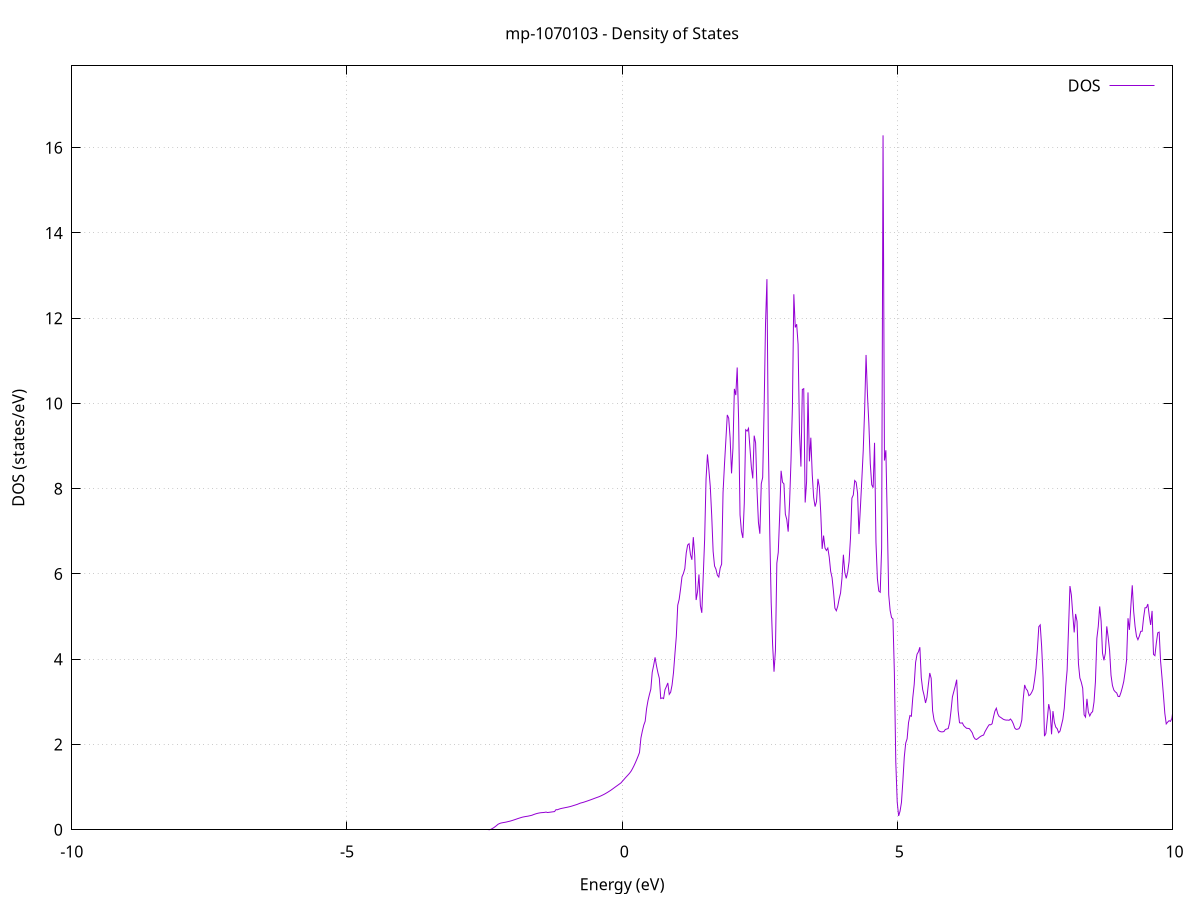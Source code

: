 set title 'mp-1070103 - Density of States'
set xlabel 'Energy (eV)'
set ylabel 'DOS (states/eV)'
set grid
set xrange [-10:10]
set yrange [0:17.919]
set xzeroaxis lt -1
set terminal png size 800,600
set output 'mp-1070103_dos_gnuplot.png'
plot '-' using 1:2 with lines title 'DOS'
-26.827800 0.000000
-26.802100 0.000000
-26.776300 0.000000
-26.750600 0.000000
-26.724900 0.000000
-26.699200 0.000000
-26.673400 0.000000
-26.647700 0.000000
-26.622000 0.000000
-26.596200 0.000000
-26.570500 0.000000
-26.544800 0.000000
-26.519100 0.000000
-26.493300 0.000000
-26.467600 0.000000
-26.441900 0.000000
-26.416100 0.000000
-26.390400 0.000000
-26.364700 0.000000
-26.339000 0.000000
-26.313200 0.000000
-26.287500 0.000000
-26.261800 0.000000
-26.236100 0.000000
-26.210300 0.000000
-26.184600 0.000000
-26.158900 0.000000
-26.133100 0.000000
-26.107400 0.000000
-26.081700 0.000000
-26.056000 0.000000
-26.030200 0.000000
-26.004500 0.000000
-25.978800 0.000000
-25.953000 0.000000
-25.927300 0.000000
-25.901600 0.000000
-25.875900 0.000000
-25.850100 0.000000
-25.824400 0.000000
-25.798700 0.000000
-25.772900 0.000000
-25.747200 0.000000
-25.721500 0.000000
-25.695800 0.000000
-25.670000 0.000000
-25.644300 0.000000
-25.618600 0.000000
-25.592800 0.000000
-25.567100 0.000000
-25.541400 0.000000
-25.515700 0.000000
-25.489900 0.000000
-25.464200 0.000000
-25.438500 0.000000
-25.412800 0.000000
-25.387000 0.000000
-25.361300 0.000000
-25.335600 0.000000
-25.309800 0.000000
-25.284100 0.000000
-25.258400 0.000000
-25.232700 0.000000
-25.206900 0.000000
-25.181200 0.000000
-25.155500 0.000000
-25.129700 0.000000
-25.104000 0.000000
-25.078300 0.000000
-25.052600 0.000000
-25.026800 0.000000
-25.001100 0.000000
-24.975400 0.000000
-24.949600 0.000000
-24.923900 0.000000
-24.898200 0.000000
-24.872500 0.000000
-24.846700 0.000000
-24.821000 0.000000
-24.795300 0.000000
-24.769500 0.000000
-24.743800 0.000000
-24.718100 0.000000
-24.692400 0.000000
-24.666600 0.000000
-24.640900 0.000000
-24.615200 0.000000
-24.589500 0.000000
-24.563700 0.000000
-24.538000 0.000000
-24.512300 0.000000
-24.486500 32.972300
-24.460800 161.645100
-24.435100 57.027400
-24.409400 32.550200
-24.383600 35.363400
-24.357900 30.474600
-24.332200 39.425800
-24.306400 105.005600
-24.280700 0.000000
-24.255000 0.000000
-24.229300 0.000000
-24.203500 0.000000
-24.177800 0.000000
-24.152100 0.000000
-24.126300 0.000000
-24.100600 0.000000
-24.074900 0.000000
-24.049200 0.000000
-24.023400 0.000000
-23.997700 0.000000
-23.972000 0.000000
-23.946200 0.000000
-23.920500 0.000000
-23.894800 0.000000
-23.869100 0.000000
-23.843300 0.000000
-23.817600 0.000000
-23.791900 0.000000
-23.766200 0.000000
-23.740400 0.000000
-23.714700 0.000000
-23.689000 0.000000
-23.663200 0.000000
-23.637500 0.000000
-23.611800 0.000000
-23.586100 0.000000
-23.560300 0.000000
-23.534600 0.000000
-23.508900 0.000000
-23.483100 0.000000
-23.457400 0.000000
-23.431700 0.000000
-23.406000 0.000000
-23.380200 0.000000
-23.354500 0.000000
-23.328800 0.000000
-23.303000 0.000000
-23.277300 0.000000
-23.251600 0.000000
-23.225900 0.000000
-23.200100 0.000000
-23.174400 0.000000
-23.148700 0.000000
-23.122900 0.000000
-23.097200 0.000000
-23.071500 0.000000
-23.045800 0.000000
-23.020000 0.000000
-22.994300 0.000000
-22.968600 0.000000
-22.942900 0.000000
-22.917100 0.000000
-22.891400 0.000000
-22.865700 0.000000
-22.839900 0.000000
-22.814200 0.000000
-22.788500 0.000000
-22.762800 0.000000
-22.737000 0.000000
-22.711300 0.000000
-22.685600 0.000000
-22.659800 0.000000
-22.634100 0.000000
-22.608400 0.000000
-22.582700 0.000000
-22.556900 0.000000
-22.531200 0.000000
-22.505500 0.000000
-22.479700 0.000000
-22.454000 0.000000
-22.428300 0.000000
-22.402600 0.000000
-22.376800 0.000000
-22.351100 0.000000
-22.325400 0.000000
-22.299600 0.000000
-22.273900 0.000000
-22.248200 0.000000
-22.222500 0.000000
-22.196700 0.000000
-22.171000 0.000000
-22.145300 0.000000
-22.119600 0.000000
-22.093800 0.000000
-22.068100 0.000000
-22.042400 0.000000
-22.016600 0.000000
-21.990900 0.000000
-21.965200 0.000000
-21.939500 0.000000
-21.913700 0.000000
-21.888000 0.000000
-21.862300 0.000000
-21.836500 0.000000
-21.810800 0.000000
-21.785100 0.000000
-21.759400 0.000000
-21.733600 0.000000
-21.707900 0.000000
-21.682200 0.000000
-21.656400 0.000000
-21.630700 0.000000
-21.605000 0.000000
-21.579300 0.000000
-21.553500 0.000000
-21.527800 0.000000
-21.502100 0.000000
-21.476300 0.000000
-21.450600 0.000000
-21.424900 0.000000
-21.399200 0.000000
-21.373400 0.000000
-21.347700 0.000000
-21.322000 0.000000
-21.296300 0.000000
-21.270500 0.000000
-21.244800 0.000000
-21.219100 0.000000
-21.193300 0.000000
-21.167600 0.000000
-21.141900 0.000000
-21.116200 0.000000
-21.090400 0.000000
-21.064700 0.000000
-21.039000 0.000000
-21.013200 0.000000
-20.987500 0.000000
-20.961800 0.000000
-20.936100 0.000000
-20.910300 0.000000
-20.884600 0.000000
-20.858900 0.000000
-20.833100 0.000000
-20.807400 0.000000
-20.781700 0.000000
-20.756000 0.000000
-20.730200 0.000000
-20.704500 0.000000
-20.678800 0.000000
-20.653000 0.000000
-20.627300 0.000000
-20.601600 0.000000
-20.575900 0.000000
-20.550100 0.000000
-20.524400 0.000000
-20.498700 0.000000
-20.473000 0.000000
-20.447200 0.000000
-20.421500 0.000000
-20.395800 0.000000
-20.370000 0.000000
-20.344300 0.000000
-20.318600 0.000000
-20.292900 0.000000
-20.267100 0.000000
-20.241400 0.000000
-20.215700 0.000000
-20.189900 0.000000
-20.164200 0.000000
-20.138500 0.000000
-20.112800 0.000000
-20.087000 0.000000
-20.061300 0.000000
-20.035600 0.000000
-20.009800 0.000000
-19.984100 0.000000
-19.958400 0.000000
-19.932700 0.000000
-19.906900 0.000000
-19.881200 0.000000
-19.855500 0.000000
-19.829700 0.000000
-19.804000 0.000000
-19.778300 0.000000
-19.752600 0.000000
-19.726800 0.000000
-19.701100 0.000000
-19.675400 0.000000
-19.649700 0.000000
-19.623900 0.000000
-19.598200 0.000000
-19.572500 0.000000
-19.546700 0.000000
-19.521000 0.000000
-19.495300 0.000000
-19.469600 0.000000
-19.443800 0.000000
-19.418100 0.000000
-19.392400 0.000000
-19.366600 0.000000
-19.340900 0.000000
-19.315200 0.000000
-19.289500 0.000000
-19.263700 0.000000
-19.238000 0.000000
-19.212300 0.000000
-19.186500 0.000000
-19.160800 0.000000
-19.135100 0.000000
-19.109400 0.000000
-19.083600 0.000000
-19.057900 0.000000
-19.032200 0.000000
-19.006400 0.000000
-18.980700 0.000000
-18.955000 0.000000
-18.929300 0.000000
-18.903500 0.000000
-18.877800 0.000000
-18.852100 0.000000
-18.826400 0.000000
-18.800600 0.000000
-18.774900 0.000000
-18.749200 0.000000
-18.723400 0.000000
-18.697700 0.000000
-18.672000 0.000000
-18.646300 0.000000
-18.620500 0.000000
-18.594800 0.000000
-18.569100 0.000000
-18.543300 0.000000
-18.517600 0.000000
-18.491900 0.000000
-18.466200 0.000000
-18.440400 0.000000
-18.414700 0.000000
-18.389000 0.000000
-18.363200 0.000000
-18.337500 0.000000
-18.311800 0.000000
-18.286100 0.000000
-18.260300 0.000000
-18.234600 0.000000
-18.208900 0.000000
-18.183100 0.000000
-18.157400 0.000000
-18.131700 0.000000
-18.106000 0.000000
-18.080200 0.000000
-18.054500 0.000000
-18.028800 0.000000
-18.003100 0.000000
-17.977300 0.000000
-17.951600 0.000000
-17.925900 0.000000
-17.900100 0.000000
-17.874400 0.000000
-17.848700 0.000000
-17.823000 0.000000
-17.797200 0.000000
-17.771500 0.000000
-17.745800 0.000000
-17.720000 0.000000
-17.694300 0.000000
-17.668600 0.000000
-17.642900 0.000000
-17.617100 0.000000
-17.591400 0.000000
-17.565700 0.000000
-17.539900 0.000000
-17.514200 0.000000
-17.488500 0.000000
-17.462800 0.000000
-17.437000 0.000000
-17.411300 0.000000
-17.385600 0.000000
-17.359800 0.000000
-17.334100 0.000000
-17.308400 0.000000
-17.282700 0.000000
-17.256900 0.000000
-17.231200 0.000000
-17.205500 0.000000
-17.179800 0.000000
-17.154000 0.000000
-17.128300 0.000000
-17.102600 0.000000
-17.076800 0.000000
-17.051100 0.000000
-17.025400 0.000000
-16.999700 0.000000
-16.973900 0.000000
-16.948200 0.000000
-16.922500 0.000000
-16.896700 0.000000
-16.871000 0.000000
-16.845300 0.000000
-16.819600 0.000000
-16.793800 0.000000
-16.768100 0.000000
-16.742400 0.000000
-16.716600 0.000000
-16.690900 0.000000
-16.665200 0.000000
-16.639500 0.000000
-16.613700 0.000000
-16.588000 0.000000
-16.562300 0.000000
-16.536500 0.000000
-16.510800 0.000000
-16.485100 0.000000
-16.459400 0.000000
-16.433600 0.000000
-16.407900 0.000000
-16.382200 0.000000
-16.356500 0.000000
-16.330700 0.000000
-16.305000 0.000000
-16.279300 0.000000
-16.253500 0.000000
-16.227800 0.000000
-16.202100 0.000000
-16.176400 0.000000
-16.150600 0.000000
-16.124900 0.000000
-16.099200 0.000000
-16.073400 0.000000
-16.047700 0.000000
-16.022000 0.000000
-15.996300 0.000000
-15.970500 0.000000
-15.944800 0.000000
-15.919100 0.000000
-15.893300 0.000000
-15.867600 0.000000
-15.841900 0.000000
-15.816200 0.000000
-15.790400 0.000000
-15.764700 0.000000
-15.739000 0.000000
-15.713200 0.000000
-15.687500 0.000000
-15.661800 0.000000
-15.636100 0.000000
-15.610300 0.000000
-15.584600 0.000000
-15.558900 0.000000
-15.533200 0.000000
-15.507400 0.000000
-15.481700 0.000000
-15.456000 0.000000
-15.430200 0.000000
-15.404500 0.000000
-15.378800 0.000000
-15.353100 0.000000
-15.327300 0.000000
-15.301600 0.000000
-15.275900 0.000000
-15.250100 0.000000
-15.224400 0.000000
-15.198700 0.000000
-15.173000 0.000000
-15.147200 0.000000
-15.121500 0.000000
-15.095800 0.000000
-15.070000 0.000000
-15.044300 0.000000
-15.018600 0.000000
-14.992900 0.000000
-14.967100 0.000000
-14.941400 0.000000
-14.915700 0.000000
-14.890000 0.000000
-14.864200 0.000000
-14.838500 0.000000
-14.812800 0.000000
-14.787000 0.000000
-14.761300 0.000000
-14.735600 0.000000
-14.709900 0.000000
-14.684100 0.000000
-14.658400 0.000000
-14.632700 0.000000
-14.606900 0.000000
-14.581200 0.000000
-14.555500 0.000000
-14.529800 0.000000
-14.504000 0.000000
-14.478300 0.000000
-14.452600 0.000000
-14.426800 0.000000
-14.401100 0.000000
-14.375400 0.000000
-14.349700 0.000000
-14.323900 0.000000
-14.298200 0.000000
-14.272500 0.000000
-14.246700 0.000000
-14.221000 0.000000
-14.195300 0.000000
-14.169600 0.000000
-14.143800 0.000000
-14.118100 0.000000
-14.092400 0.000000
-14.066700 0.000000
-14.040900 0.000000
-14.015200 0.000000
-13.989500 0.000000
-13.963700 0.000000
-13.938000 0.000000
-13.912300 0.000000
-13.886600 0.000000
-13.860800 0.000000
-13.835100 0.000000
-13.809400 0.000000
-13.783600 0.000000
-13.757900 0.000000
-13.732200 0.000000
-13.706500 0.000000
-13.680700 0.000000
-13.655000 0.000000
-13.629300 0.000000
-13.603500 0.000000
-13.577800 0.000000
-13.552100 0.000000
-13.526400 0.000000
-13.500600 0.000000
-13.474900 0.000000
-13.449200 0.000000
-13.423400 0.000000
-13.397700 0.000000
-13.372000 0.000000
-13.346300 0.000000
-13.320500 0.000000
-13.294800 0.000000
-13.269100 0.000000
-13.243400 0.000000
-13.217600 0.000000
-13.191900 0.000000
-13.166200 0.000000
-13.140400 0.000000
-13.114700 0.000000
-13.089000 0.000000
-13.063300 0.000000
-13.037500 0.000000
-13.011800 0.000000
-12.986100 0.000000
-12.960300 0.000000
-12.934600 0.000000
-12.908900 0.000000
-12.883200 0.000000
-12.857400 0.000000
-12.831700 0.000000
-12.806000 0.000000
-12.780200 0.000000
-12.754500 0.000000
-12.728800 0.000000
-12.703100 0.000000
-12.677300 0.000000
-12.651600 0.000000
-12.625900 0.000000
-12.600100 0.000000
-12.574400 0.000000
-12.548700 0.000000
-12.523000 0.000000
-12.497200 0.000000
-12.471500 0.000000
-12.445800 0.000000
-12.420100 0.000000
-12.394300 0.000000
-12.368600 0.000000
-12.342900 0.000000
-12.317100 0.000000
-12.291400 0.000000
-12.265700 0.000000
-12.240000 0.000000
-12.214200 0.000000
-12.188500 0.000000
-12.162800 0.000000
-12.137000 0.000000
-12.111300 0.000000
-12.085600 0.000000
-12.059900 0.000000
-12.034100 0.000000
-12.008400 0.000000
-11.982700 0.000000
-11.956900 0.000000
-11.931200 0.000000
-11.905500 0.000000
-11.879800 0.000000
-11.854000 0.000000
-11.828300 0.000000
-11.802600 0.000000
-11.776800 0.000000
-11.751100 0.000000
-11.725400 0.000000
-11.699700 0.000000
-11.673900 0.000000
-11.648200 0.000000
-11.622500 0.000000
-11.596800 0.000000
-11.571000 0.000000
-11.545300 0.000000
-11.519600 0.000000
-11.493800 0.000000
-11.468100 0.000000
-11.442400 0.000000
-11.416700 0.000000
-11.390900 0.000000
-11.365200 0.000000
-11.339500 0.000000
-11.313700 0.000000
-11.288000 0.000000
-11.262300 0.000000
-11.236600 0.000000
-11.210800 0.000000
-11.185100 0.000000
-11.159400 0.000000
-11.133600 0.000000
-11.107900 0.000000
-11.082200 0.000000
-11.056500 0.000000
-11.030700 0.000000
-11.005000 0.000000
-10.979300 0.000000
-10.953500 0.000000
-10.927800 0.000000
-10.902100 0.000000
-10.876400 0.000000
-10.850600 0.000000
-10.824900 0.000000
-10.799200 0.000000
-10.773500 0.000000
-10.747700 0.000000
-10.722000 0.000000
-10.696300 0.000000
-10.670500 0.000000
-10.644800 0.000000
-10.619100 0.000000
-10.593400 0.000000
-10.567600 0.000000
-10.541900 0.000000
-10.516200 0.000000
-10.490400 0.000000
-10.464700 0.000000
-10.439000 0.000000
-10.413300 0.000000
-10.387500 0.000000
-10.361800 0.000000
-10.336100 0.000000
-10.310300 0.000000
-10.284600 0.000000
-10.258900 0.000000
-10.233200 0.000000
-10.207400 0.000000
-10.181700 0.000000
-10.156000 0.000000
-10.130200 0.000000
-10.104500 0.000000
-10.078800 0.000000
-10.053100 0.000000
-10.027300 0.000000
-10.001600 0.000000
-9.975900 0.000000
-9.950200 0.000000
-9.924400 0.000000
-9.898700 0.000000
-9.873000 0.000000
-9.847200 0.000000
-9.821500 0.000000
-9.795800 0.000000
-9.770100 0.000000
-9.744300 0.000000
-9.718600 0.000000
-9.692900 0.000000
-9.667100 0.000000
-9.641400 0.000000
-9.615700 0.000000
-9.590000 0.000000
-9.564200 0.000000
-9.538500 0.000000
-9.512800 0.000000
-9.487000 0.000000
-9.461300 0.000000
-9.435600 0.000000
-9.409900 0.000000
-9.384100 0.000000
-9.358400 0.000000
-9.332700 0.000000
-9.306900 0.000000
-9.281200 0.000000
-9.255500 0.000000
-9.229800 0.000000
-9.204000 0.000000
-9.178300 0.000000
-9.152600 0.000000
-9.126900 0.000000
-9.101100 0.000000
-9.075400 0.000000
-9.049700 0.000000
-9.023900 0.000000
-8.998200 0.000000
-8.972500 0.000000
-8.946800 0.000000
-8.921000 0.000000
-8.895300 0.000000
-8.869600 0.000000
-8.843800 0.000000
-8.818100 0.000000
-8.792400 0.000000
-8.766700 0.000000
-8.740900 0.000000
-8.715200 0.000000
-8.689500 0.000000
-8.663700 0.000000
-8.638000 0.000000
-8.612300 0.000000
-8.586600 0.000000
-8.560800 0.000000
-8.535100 0.000000
-8.509400 0.000000
-8.483600 0.000000
-8.457900 0.000000
-8.432200 0.000000
-8.406500 0.000000
-8.380700 0.000000
-8.355000 0.000000
-8.329300 0.000000
-8.303600 0.000000
-8.277800 0.000000
-8.252100 0.000000
-8.226400 0.000000
-8.200600 0.000000
-8.174900 0.000000
-8.149200 0.000000
-8.123500 0.000000
-8.097700 0.000000
-8.072000 0.000000
-8.046300 0.000000
-8.020500 0.000000
-7.994800 0.000000
-7.969100 0.000000
-7.943400 0.000000
-7.917600 0.000000
-7.891900 0.000000
-7.866200 0.000000
-7.840400 0.000000
-7.814700 0.000000
-7.789000 0.000000
-7.763300 0.000000
-7.737500 0.000000
-7.711800 0.000000
-7.686100 0.000000
-7.660300 0.000000
-7.634600 0.000000
-7.608900 0.000000
-7.583200 0.000000
-7.557400 0.000000
-7.531700 0.000000
-7.506000 0.000000
-7.480300 0.000000
-7.454500 0.000000
-7.428800 0.000000
-7.403100 0.000000
-7.377300 0.000000
-7.351600 0.000000
-7.325900 0.000000
-7.300200 0.000000
-7.274400 0.000000
-7.248700 0.000000
-7.223000 0.000000
-7.197200 0.000000
-7.171500 0.000000
-7.145800 0.000000
-7.120100 0.000000
-7.094300 0.000000
-7.068600 0.000000
-7.042900 0.000000
-7.017100 0.000000
-6.991400 0.000000
-6.965700 0.000000
-6.940000 0.000000
-6.914200 0.000000
-6.888500 0.000000
-6.862800 0.000000
-6.837000 0.000000
-6.811300 0.000000
-6.785600 0.000000
-6.759900 0.000000
-6.734100 0.000000
-6.708400 0.000000
-6.682700 0.000000
-6.657000 0.000000
-6.631200 0.000000
-6.605500 0.000000
-6.579800 0.000000
-6.554000 0.000000
-6.528300 0.000000
-6.502600 0.000000
-6.476900 0.000000
-6.451100 0.000000
-6.425400 0.000000
-6.399700 0.000000
-6.373900 0.000000
-6.348200 0.000000
-6.322500 0.000000
-6.296800 0.000000
-6.271000 0.000000
-6.245300 0.000000
-6.219600 0.000000
-6.193800 0.000000
-6.168100 0.000000
-6.142400 0.000000
-6.116700 0.000000
-6.090900 0.000000
-6.065200 0.000000
-6.039500 0.000000
-6.013700 0.000000
-5.988000 0.000000
-5.962300 0.000000
-5.936600 0.000000
-5.910800 0.000000
-5.885100 0.000000
-5.859400 0.000000
-5.833700 0.000000
-5.807900 0.000000
-5.782200 0.000000
-5.756500 0.000000
-5.730700 0.000000
-5.705000 0.000000
-5.679300 0.000000
-5.653600 0.000000
-5.627800 0.000000
-5.602100 0.000000
-5.576400 0.000000
-5.550600 0.000000
-5.524900 0.000000
-5.499200 0.000000
-5.473500 0.000000
-5.447700 0.000000
-5.422000 0.000000
-5.396300 0.000000
-5.370500 0.000000
-5.344800 0.000000
-5.319100 0.000000
-5.293400 0.000000
-5.267600 0.000000
-5.241900 0.000000
-5.216200 0.000000
-5.190400 0.000000
-5.164700 0.000000
-5.139000 0.000000
-5.113300 0.000000
-5.087500 0.000000
-5.061800 0.000000
-5.036100 0.000000
-5.010400 0.000000
-4.984600 0.000000
-4.958900 0.000000
-4.933200 0.000000
-4.907400 0.000000
-4.881700 0.000000
-4.856000 0.000000
-4.830300 0.000000
-4.804500 0.000000
-4.778800 0.000000
-4.753100 0.000000
-4.727300 0.000000
-4.701600 0.000000
-4.675900 0.000000
-4.650200 0.000000
-4.624400 0.000000
-4.598700 0.000000
-4.573000 0.000000
-4.547200 0.000000
-4.521500 0.000000
-4.495800 0.000000
-4.470100 0.000000
-4.444300 0.000000
-4.418600 0.000000
-4.392900 0.000000
-4.367100 0.000000
-4.341400 0.000000
-4.315700 0.000000
-4.290000 0.000000
-4.264200 0.000000
-4.238500 0.000000
-4.212800 0.000000
-4.187100 0.000000
-4.161300 0.000000
-4.135600 0.000000
-4.109900 0.000000
-4.084100 0.000000
-4.058400 0.000000
-4.032700 0.000000
-4.007000 0.000000
-3.981200 0.000000
-3.955500 0.000000
-3.929800 0.000000
-3.904000 0.000000
-3.878300 0.000000
-3.852600 0.000000
-3.826900 0.000000
-3.801100 0.000000
-3.775400 0.000000
-3.749700 0.000000
-3.723900 0.000000
-3.698200 0.000000
-3.672500 0.000000
-3.646800 0.000000
-3.621000 0.000000
-3.595300 0.000000
-3.569600 0.000000
-3.543800 0.000000
-3.518100 0.000000
-3.492400 0.000000
-3.466700 0.000000
-3.440900 0.000000
-3.415200 0.000000
-3.389500 0.000000
-3.363800 0.000000
-3.338000 0.000000
-3.312300 0.000000
-3.286600 0.000000
-3.260800 0.000000
-3.235100 0.000000
-3.209400 0.000000
-3.183700 0.000000
-3.157900 0.000000
-3.132200 0.000000
-3.106500 0.000000
-3.080700 0.000000
-3.055000 0.000000
-3.029300 0.000000
-3.003600 0.000000
-2.977800 0.000000
-2.952100 0.000000
-2.926400 0.000000
-2.900600 0.000000
-2.874900 0.000000
-2.849200 0.000000
-2.823500 0.000000
-2.797700 0.000000
-2.772000 0.000000
-2.746300 0.000000
-2.720500 0.000000
-2.694800 0.000000
-2.669100 0.000000
-2.643400 0.000000
-2.617600 0.000000
-2.591900 0.000000
-2.566200 0.000000
-2.540500 0.000000
-2.514700 0.000000
-2.489000 0.000000
-2.463300 0.000000
-2.437500 0.000000
-2.411800 0.000700
-2.386100 0.010700
-2.360400 0.027700
-2.334600 0.047900
-2.308900 0.071300
-2.283200 0.097800
-2.257400 0.127100
-2.231700 0.144500
-2.206000 0.156600
-2.180300 0.163800
-2.154500 0.169800
-2.128800 0.175100
-2.103100 0.182200
-2.077300 0.190600
-2.051600 0.198000
-2.025900 0.206600
-2.000200 0.216600
-1.974400 0.227600
-1.948700 0.238700
-1.923000 0.250100
-1.897200 0.261800
-1.871500 0.272400
-1.845800 0.282900
-1.820100 0.293300
-1.794300 0.300900
-1.768600 0.307400
-1.742900 0.313000
-1.717200 0.317800
-1.691400 0.325100
-1.665700 0.332500
-1.640000 0.340500
-1.614200 0.353800
-1.588500 0.366100
-1.562800 0.376700
-1.537100 0.385600
-1.511300 0.393000
-1.485600 0.398600
-1.459900 0.402400
-1.434100 0.404500
-1.408400 0.408300
-1.382700 0.414900
-1.357000 0.404900
-1.331200 0.408800
-1.305500 0.413200
-1.279800 0.417700
-1.254000 0.422400
-1.228300 0.427200
-1.202600 0.471300
-1.176900 0.469700
-1.151100 0.482500
-1.125400 0.493500
-1.099700 0.501700
-1.073900 0.508700
-1.048200 0.515500
-1.022500 0.522400
-0.996800 0.528900
-0.971000 0.536200
-0.945300 0.544400
-0.919600 0.553500
-0.893900 0.564100
-0.868100 0.574600
-0.842400 0.585000
-0.816700 0.595500
-0.790900 0.609300
-0.765200 0.622700
-0.739500 0.632400
-0.713800 0.640500
-0.688000 0.651300
-0.662300 0.662400
-0.636600 0.673700
-0.610800 0.685400
-0.585100 0.697000
-0.559400 0.709100
-0.533700 0.721500
-0.507900 0.734200
-0.482200 0.746800
-0.456500 0.758700
-0.430700 0.770300
-0.405000 0.783800
-0.379300 0.798900
-0.353600 0.815000
-0.327800 0.831800
-0.302100 0.850000
-0.276400 0.869700
-0.250600 0.890000
-0.224900 0.911300
-0.199200 0.933600
-0.173500 0.957100
-0.147700 0.981700
-0.122000 1.006100
-0.096300 1.029700
-0.070600 1.053600
-0.044800 1.077700
-0.019100 1.102300
0.006600 1.142000
0.032400 1.179100
0.058100 1.217700
0.083800 1.253900
0.109500 1.289600
0.135300 1.327000
0.161000 1.372300
0.186700 1.430000
0.212500 1.495300
0.238200 1.566700
0.263900 1.643200
0.289600 1.725200
0.315400 1.813900
0.341100 2.152400
0.366800 2.313600
0.392600 2.452300
0.418300 2.544600
0.444000 2.841800
0.469700 3.032100
0.495500 3.172000
0.521200 3.297600
0.546900 3.696900
0.572700 3.857300
0.598400 4.044400
0.624100 3.846300
0.649800 3.684200
0.675600 3.553900
0.701300 3.078200
0.727000 3.094100
0.752700 3.077500
0.778500 3.286000
0.804200 3.361000
0.829900 3.444400
0.855700 3.177000
0.881400 3.226300
0.907100 3.396500
0.932800 3.683200
0.958600 4.117700
0.984300 4.536200
1.010000 5.267500
1.035800 5.403300
1.061500 5.648400
1.087200 5.933000
1.112900 6.012500
1.138700 6.124400
1.164400 6.492600
1.190100 6.679200
1.215900 6.710500
1.241600 6.452400
1.267300 6.333200
1.293000 6.864500
1.318800 6.426600
1.344500 5.389700
1.370200 5.585400
1.396000 5.988700
1.421700 5.260900
1.447400 5.089300
1.473100 5.936500
1.498900 6.814300
1.524600 8.231700
1.550300 8.804700
1.576000 8.442900
1.601800 8.044100
1.627500 7.367600
1.653200 6.531000
1.679000 6.187400
1.704700 6.113000
1.730400 5.971800
1.756100 5.928500
1.781900 6.139800
1.807600 6.231000
1.833300 7.908500
1.859100 8.562700
1.884800 9.142700
1.910500 9.731600
1.936200 9.654700
1.962000 9.189700
1.987700 8.359800
2.013400 8.951400
2.039200 10.342300
2.064900 10.196300
2.090600 10.843700
2.116300 9.621800
2.142100 7.385500
2.167800 6.998800
2.193500 6.845000
2.219300 7.659600
2.245000 9.383500
2.270700 9.351600
2.296400 9.417300
2.322200 8.957900
2.347900 8.505800
2.373600 8.241000
2.399300 9.245000
2.425100 9.075100
2.450800 7.956400
2.476500 7.208200
2.502300 6.944600
2.528000 8.115500
2.553700 8.266800
2.579400 9.868400
2.605200 11.872700
2.630900 12.916000
2.656600 9.037100
2.682400 6.964300
2.708100 5.330500
2.733800 4.348000
2.759500 3.708600
2.785300 4.204900
2.811000 6.255100
2.836700 6.506200
2.862500 7.379100
2.888200 8.421400
2.913900 8.152000
2.939600 8.114400
2.965400 7.404000
2.991100 7.278600
3.016800 6.993200
3.042600 7.684900
3.068300 8.664200
3.094000 9.924600
3.119700 12.560800
3.145500 11.783100
3.171200 11.859100
3.196900 11.385100
3.222600 9.325100
3.248400 8.519900
3.274100 10.328900
3.299800 10.346800
3.325600 7.677100
3.351300 8.165800
3.377000 10.260000
3.402700 8.641600
3.428500 9.196900
3.454200 8.330600
3.479900 7.795100
3.505700 7.581100
3.531400 7.698700
3.557100 8.231800
3.582800 8.043700
3.608600 7.435100
3.634300 6.589100
3.660000 6.901500
3.685800 6.610200
3.711500 6.551400
3.737200 6.608300
3.762900 6.394400
3.788700 6.063800
3.814400 5.912900
3.840100 5.590300
3.865900 5.197800
3.891600 5.137900
3.917300 5.243300
3.943000 5.414900
3.968800 5.555500
3.994500 5.903000
4.020200 6.451700
4.045900 6.036900
4.071700 5.898000
4.097400 6.041600
4.123100 6.289600
4.148900 6.838400
4.174600 7.779300
4.200300 7.853400
4.226000 8.192100
4.251800 8.152500
4.277500 7.898000
4.303200 6.937300
4.329000 7.553500
4.354700 8.204400
4.380400 8.889600
4.406100 9.855900
4.431900 11.138200
4.457600 10.197700
4.483300 9.520000
4.509100 8.583700
4.534800 8.094000
4.560500 8.024200
4.586200 9.076900
4.612000 6.743500
4.637700 5.893200
4.663400 5.599400
4.689200 5.571500
4.714900 6.604200
4.740600 16.289900
4.766300 8.662000
4.792100 8.902400
4.817800 7.246400
4.843500 5.516600
4.869200 5.145000
4.895000 4.978600
4.920700 4.945300
4.946400 3.675400
4.972200 1.589300
4.997900 0.652800
5.023600 0.324900
5.049300 0.434700
5.075100 0.641000
5.100800 1.140800
5.126500 1.704500
5.152300 2.033100
5.178000 2.135200
5.203700 2.514700
5.229400 2.679100
5.255200 2.663200
5.280900 3.098800
5.306600 3.408800
5.332400 3.926400
5.358100 4.117500
5.383800 4.175700
5.409500 4.282400
5.435300 3.567300
5.461000 3.287800
5.486700 3.152000
5.512500 2.975000
5.538200 3.106700
5.563900 3.406600
5.589600 3.677800
5.615400 3.551300
5.641100 2.791900
5.666800 2.579900
5.692500 2.488300
5.718300 2.414500
5.744000 2.331900
5.769700 2.309300
5.795500 2.297800
5.821200 2.297300
5.846900 2.304600
5.872600 2.352900
5.898400 2.363600
5.924100 2.373800
5.949800 2.508100
5.975600 2.790100
6.001300 3.119600
6.027000 3.245000
6.052700 3.373000
6.078500 3.520800
6.104200 2.798100
6.129900 2.511200
6.155700 2.501200
6.181400 2.508400
6.207100 2.442000
6.232800 2.409400
6.258600 2.380600
6.284300 2.378300
6.310000 2.370800
6.335800 2.325200
6.361500 2.275000
6.387200 2.179100
6.412900 2.130800
6.438700 2.117500
6.464400 2.140800
6.490100 2.169500
6.515800 2.192700
6.541600 2.210300
6.567300 2.222100
6.593000 2.300400
6.618800 2.360100
6.644500 2.418100
6.670200 2.465600
6.695900 2.462400
6.721700 2.486100
6.747400 2.644500
6.773100 2.782300
6.798900 2.851100
6.824600 2.721400
6.850300 2.657100
6.876000 2.637900
6.901800 2.614200
6.927500 2.590700
6.953200 2.578600
6.979000 2.572200
7.004700 2.573600
7.030400 2.568300
7.056100 2.598200
7.081900 2.556000
7.107600 2.486100
7.133300 2.387200
7.159100 2.355100
7.184800 2.359200
7.210500 2.371100
7.236200 2.436300
7.262000 2.575800
7.287700 3.066400
7.313400 3.397900
7.339100 3.306300
7.364900 3.265400
7.390600 3.145800
7.416300 3.169200
7.442100 3.223900
7.467800 3.300100
7.493500 3.515600
7.519200 3.780400
7.545000 4.230600
7.570700 4.762300
7.596400 4.806200
7.622200 4.303100
7.647900 3.575500
7.673600 2.196000
7.699300 2.261300
7.725100 2.596200
7.750800 2.947400
7.776500 2.787400
7.802300 2.240300
7.828000 2.783300
7.853700 2.518900
7.879400 2.407900
7.905200 2.370500
7.930900 2.276900
7.956600 2.314900
7.982400 2.452400
8.008100 2.593800
8.033800 2.855400
8.059500 3.352600
8.085300 3.743300
8.111000 4.726800
8.136700 5.717000
8.162400 5.509300
8.188200 5.050200
8.213900 4.629600
8.239600 5.062400
8.265400 4.889400
8.291100 3.895800
8.316800 3.561700
8.342500 3.462700
8.368300 3.322200
8.394000 2.695200
8.419700 2.643300
8.445500 3.071800
8.471200 2.760400
8.496900 2.669900
8.522600 2.739800
8.548400 2.771200
8.574100 2.998500
8.599800 3.472700
8.625600 4.491400
8.651300 4.771500
8.677000 5.238700
8.702700 4.896000
8.728500 4.142800
8.754200 3.975700
8.779900 4.139500
8.805700 4.771400
8.831400 4.513300
8.857100 4.202800
8.882800 3.625200
8.908600 3.385000
8.934300 3.277400
8.960000 3.235700
8.985700 3.210800
9.011500 3.126400
9.037200 3.124800
9.062900 3.217700
9.088700 3.338100
9.114400 3.479900
9.140100 3.712600
9.165800 3.985000
9.191600 4.962300
9.217300 4.688300
9.243000 5.243500
9.268800 5.734600
9.294500 5.122700
9.320200 4.768600
9.345900 4.537600
9.371700 4.458800
9.397400 4.542300
9.423100 4.654800
9.448900 4.657400
9.474600 4.971700
9.500300 5.207200
9.526000 5.209800
9.551800 5.295000
9.577500 5.023600
9.603200 4.804600
9.628900 5.134200
9.654700 4.114300
9.680400 4.084000
9.706100 4.380900
9.731900 4.620200
9.757600 4.636500
9.783300 3.957200
9.809000 3.575500
9.834800 3.164800
9.860500 2.732500
9.886200 2.483400
9.912000 2.525400
9.937700 2.559200
9.963400 2.543500
9.989100 2.612900
10.014900 2.861800
10.040600 3.069700
10.066300 3.415400
10.092100 3.785500
10.117800 4.345600
10.143500 4.573700
10.169200 4.768200
10.195000 4.319900
10.220700 4.005700
10.246400 3.649600
10.272200 3.406100
10.297900 3.214100
10.323600 3.203200
10.349300 3.305500
10.375100 3.495400
10.400800 4.219500
10.426500 4.142600
10.452200 4.163400
10.478000 4.420900
10.503700 4.640500
10.529400 4.651300
10.555200 4.615500
10.580900 4.575600
10.606600 4.336500
10.632300 4.618300
10.658100 3.589600
10.683800 3.301100
10.709500 3.222500
10.735300 3.372500
10.761000 3.610900
10.786700 4.196300
10.812400 4.880500
10.838200 3.272200
10.863900 3.089100
10.889600 3.366200
10.915400 3.633700
10.941100 3.916200
10.966800 4.232000
10.992500 4.522500
11.018300 4.691200
11.044000 4.661100
11.069700 4.482300
11.095500 4.213000
11.121200 3.945800
11.146900 4.020300
11.172600 4.162400
11.198400 4.436500
11.224100 4.794000
11.249800 5.083500
11.275500 4.994800
11.301300 4.863600
11.327000 4.810900
11.352700 4.517800
11.378500 4.165100
11.404200 3.970900
11.429900 3.247700
11.455600 3.082400
11.481400 2.986900
11.507100 2.960400
11.532800 2.958200
11.558600 2.973000
11.584300 3.028800
11.610000 3.134000
11.635700 3.257100
11.661500 3.400400
11.687200 3.473100
11.712900 3.670300
11.738700 3.262100
11.764400 2.895400
11.790100 2.631100
11.815800 2.414400
11.841600 2.284600
11.867300 2.208900
11.893000 2.194700
11.918800 2.728800
11.944500 2.466800
11.970200 2.257000
11.995900 2.019200
12.021700 1.740500
12.047400 1.620000
12.073100 1.531200
12.098800 1.462600
12.124600 1.397900
12.150300 1.356000
12.176000 1.325400
12.201800 1.304300
12.227500 1.287400
12.253200 1.274200
12.278900 1.306100
12.304700 1.341900
12.330400 1.369800
12.356100 1.381600
12.381900 1.397900
12.407600 1.414700
12.433300 1.434500
12.459000 1.461300
12.484800 1.481500
12.510500 1.490700
12.536200 1.493600
12.562000 1.538700
12.587700 1.596100
12.613400 1.689900
12.639100 1.766300
12.664900 1.661700
12.690600 1.640500
12.716300 1.526200
12.742100 1.414000
12.767800 1.354700
12.793500 1.321900
12.819200 1.305300
12.845000 1.290100
12.870700 1.276900
12.896400 1.265700
12.922100 1.256800
12.947900 1.249900
12.973600 1.243100
12.999300 1.236900
13.025100 1.241900
13.050800 1.272300
13.076500 1.328000
13.102200 1.502500
13.128000 1.567100
13.153700 1.670100
13.179400 1.736900
13.205200 1.758900
13.230900 1.776400
13.256600 1.861500
13.282300 1.877900
13.308100 1.901100
13.333800 1.902100
13.359500 1.852800
13.385300 1.815800
13.411000 1.787800
13.436700 1.732900
13.462400 1.711800
13.488200 1.683400
13.513900 1.668800
13.539600 1.651000
13.565400 1.631200
13.591100 1.600500
13.616800 1.610500
13.642500 1.574400
13.668300 1.575200
13.694000 1.561500
13.719700 1.584800
13.745400 1.642500
13.771200 1.648200
13.796900 1.519800
13.822600 1.481300
13.848400 1.444700
13.874100 1.419600
13.899800 1.413200
13.925500 1.400100
13.951300 1.386700
13.977000 1.400400
14.002700 1.418300
14.028500 1.443000
14.054200 1.486900
14.079900 1.402500
14.105600 1.447300
14.131400 1.525400
14.157100 1.626400
14.182800 1.701900
14.208600 1.776800
14.234300 1.849400
14.260000 1.904200
14.285700 1.949300
14.311500 1.970000
14.337200 1.998200
14.362900 2.015800
14.388700 2.038100
14.414400 2.072700
14.440100 2.071500
14.465800 2.126600
14.491600 2.170800
14.517300 2.101900
14.543000 1.954200
14.568700 1.952100
14.594500 1.951900
14.620200 1.939000
14.645900 2.261600
14.671700 2.341400
14.697400 2.312800
14.723100 2.295200
14.748800 2.251200
14.774600 2.240900
14.800300 2.244400
14.826000 2.186800
14.851800 2.153900
14.877500 2.128000
14.903200 2.103900
14.928900 2.088300
14.954700 2.073700
14.980400 2.100000
15.006100 2.148500
15.031900 2.209600
15.057600 2.266500
15.083300 2.310200
15.109000 2.346100
15.134800 2.490700
15.160500 2.367200
15.186200 2.381800
15.212000 2.456100
15.237700 2.386100
15.263400 2.403000
15.289100 2.426800
15.314900 2.469400
15.340600 2.464800
15.366300 2.459800
15.392000 2.380000
15.417800 2.288700
15.443500 2.241800
15.469200 2.262700
15.495000 2.248100
15.520700 2.234600
15.546400 2.222700
15.572100 2.222400
15.597900 2.251900
15.623600 2.262700
15.649300 2.236200
15.675100 2.199900
15.700800 2.189200
15.726500 2.191500
15.752200 2.214700
15.778000 2.126900
15.803700 2.091800
15.829400 2.058200
15.855200 2.011300
15.880900 1.985100
15.906600 1.943200
15.932300 1.909700
15.958100 1.885100
15.983800 1.867800
16.009500 1.858200
16.035300 1.834800
16.061000 1.812600
16.086700 1.786400
16.112400 1.767100
16.138200 1.752900
16.163900 1.737100
16.189600 1.717600
16.215300 1.669600
16.241100 1.655200
16.266800 1.720300
16.292500 1.949500
16.318300 1.988500
16.344000 2.063400
16.369700 2.146000
16.395400 2.197600
16.421200 2.221500
16.446900 2.239900
16.472600 2.244500
16.498400 2.234900
16.524100 2.199700
16.549800 2.162200
16.575500 2.145500
16.601300 2.165100
16.627000 2.197600
16.652700 2.238200
16.678500 2.260900
16.704200 2.245800
16.729900 2.280500
16.755600 2.346600
16.781400 2.379400
16.807100 2.422400
16.832800 2.554200
16.858600 2.568300
16.884300 2.582600
16.910000 2.543900
16.935700 2.516100
16.961500 2.501700
16.987200 2.494600
17.012900 2.488500
17.038600 2.497700
17.064400 2.468500
17.090100 2.425600
17.115800 2.373000
17.141600 2.314800
17.167300 2.259600
17.193000 2.213700
17.218700 2.181600
17.244500 2.212400
17.270200 2.155500
17.295900 2.141000
17.321700 2.197000
17.347400 2.270400
17.373100 2.384300
17.398800 2.557500
17.424600 2.802600
17.450300 3.120400
17.476000 3.556300
17.501800 4.101100
17.527500 5.007400
17.553200 7.058800
17.578900 17.673800
17.604700 35.791600
17.630400 7.840700
17.656100 6.032400
17.681900 5.420500
17.707600 5.099600
17.733300 4.298100
17.759000 3.898100
17.784800 3.608200
17.810500 3.364500
17.836200 3.205400
17.861900 3.136400
17.887700 3.040800
17.913400 3.007600
17.939100 2.915400
17.964900 2.928500
17.990600 2.936700
18.016300 2.950600
18.042000 2.976000
18.067800 3.016600
18.093500 3.102000
18.119200 3.171900
18.145000 3.276400
18.170700 3.416400
18.196400 3.322600
18.222100 3.309000
18.247900 3.326100
18.273600 3.367100
18.299300 3.412500
18.325100 3.494100
18.350800 3.633800
18.376500 3.730200
18.402200 3.886700
18.428000 4.090100
18.453700 4.166300
18.479400 4.174300
18.505200 4.266300
18.530900 4.471700
18.556600 4.298400
18.582300 4.077600
18.608100 3.797900
18.633800 3.460600
18.659500 3.492500
18.685200 3.581100
18.711000 3.677200
18.736700 3.944700
18.762400 3.870100
18.788200 3.561400
18.813900 3.310100
18.839600 3.108200
18.865300 3.216200
18.891100 2.827300
18.916800 2.634100
18.942500 2.525700
18.968300 2.413500
18.994000 2.395700
19.019700 2.391100
19.045400 2.446700
19.071200 2.545800
19.096900 2.478600
19.122600 2.423300
19.148400 2.374400
19.174100 2.343000
19.199800 2.324000
19.225500 2.358300
19.251300 2.361100
19.277000 2.408300
19.302700 2.536600
19.328500 2.601500
19.354200 2.709800
19.379900 2.757300
19.405600 2.865000
19.431400 3.077100
19.457100 3.217300
19.482800 3.142400
19.508500 3.078700
19.534300 3.053100
19.560000 3.040100
19.585700 3.120400
19.611500 3.420800
19.637200 3.599100
19.662900 3.702800
19.688600 3.721900
19.714400 3.687100
19.740100 3.704100
19.765800 3.705600
19.791600 3.697300
19.817300 3.722000
19.843000 3.763100
19.868700 3.772900
19.894500 3.729500
19.920200 3.598100
19.945900 3.289200
19.971700 3.054800
19.997400 2.906900
20.023100 2.817500
20.048800 2.861300
20.074600 2.964300
20.100300 3.087100
20.126000 3.093800
20.151800 3.048200
20.177500 3.021100
20.203200 2.973100
20.228900 2.916900
20.254700 2.823600
20.280400 2.735400
20.306100 2.721300
20.331800 2.709800
20.357600 2.709100
20.383300 2.718500
20.409000 2.747700
20.434800 2.781800
20.460500 2.886800
20.486200 2.858000
20.511900 2.883200
20.537700 2.921800
20.563400 2.914800
20.589100 2.892200
20.614900 2.876800
20.640600 2.870900
20.666300 2.875100
20.692000 2.944000
20.717800 3.005900
20.743500 3.040900
20.769200 3.075400
20.795000 3.127800
20.820700 3.187100
20.846400 3.210000
20.872100 3.205400
20.897900 3.269000
20.923600 3.344000
20.949300 3.370600
20.975100 3.353900
21.000800 3.158200
21.026500 3.064800
21.052200 2.836700
21.078000 2.688100
21.103700 2.644800
21.129400 2.588400
21.155100 2.522900
21.180900 2.419400
21.206600 2.351000
21.232300 2.307700
21.258100 2.222700
21.283800 2.153400
21.309500 2.175200
21.335200 2.147300
21.361000 2.123200
21.386700 2.054400
21.412400 1.989200
21.438200 1.884800
21.463900 1.777900
21.489600 1.631800
21.515300 1.521400
21.541100 1.400100
21.566800 1.257300
21.592500 1.205900
21.618300 1.194500
21.644000 1.136600
21.669700 1.053600
21.695400 1.010200
21.721200 0.978900
21.746900 0.893700
21.772600 0.800600
21.798400 0.709500
21.824100 0.679000
21.849800 0.661000
21.875500 0.639700
21.901300 0.621800
21.927000 0.609800
21.952700 0.601000
21.978400 0.597400
22.004200 0.590900
22.029900 0.555000
22.055600 0.506400
22.081400 0.457600
22.107100 0.412400
22.132800 0.349000
22.158500 0.275800
22.184300 0.204800
22.210000 0.140500
22.235700 0.075800
22.261500 0.008800
22.287200 0.000100
22.312900 0.000000
22.338600 0.000000
22.364400 0.000000
22.390100 0.000000
22.415800 0.000000
22.441600 0.000000
22.467300 0.000000
22.493000 0.000000
22.518700 0.000000
22.544500 0.000000
22.570200 0.000000
22.595900 0.000000
22.621700 0.000000
22.647400 0.000000
22.673100 0.000000
22.698800 0.000000
22.724600 0.000000
22.750300 0.000000
22.776000 0.000000
22.801700 0.000000
22.827500 0.000000
22.853200 0.000000
22.878900 0.000000
22.904700 0.000000
22.930400 0.000000
22.956100 0.000000
22.981800 0.000000
23.007600 0.000000
23.033300 0.000000
23.059000 0.000000
23.084800 0.000000
23.110500 0.000000
23.136200 0.000000
23.161900 0.000000
23.187700 0.000000
23.213400 0.000000
23.239100 0.000000
23.264900 0.000000
23.290600 0.000000
23.316300 0.000000
23.342000 0.000000
23.367800 0.000000
23.393500 0.000000
23.419200 0.000000
23.445000 0.000000
23.470700 0.000000
23.496400 0.000000
23.522100 0.000000
23.547900 0.000000
23.573600 0.000000
23.599300 0.000000
23.625000 0.000000
23.650800 0.000000
23.676500 0.000000
23.702200 0.000000
23.728000 0.000000
23.753700 0.000000
23.779400 0.000000
23.805100 0.000000
23.830900 0.000000
23.856600 0.000000
23.882300 0.000000
23.908100 0.000000
23.933800 0.000000
23.959500 0.000000
23.985200 0.000000
24.011000 0.000000
24.036700 0.000000
24.062400 0.000000
24.088200 0.000000
24.113900 0.000000
24.139600 0.000000
24.165300 0.000000
24.191100 0.000000
24.216800 0.000000
24.242500 0.000000
24.268300 0.000000
24.294000 0.000000
24.319700 0.000000
24.345400 0.000000
24.371200 0.000000
24.396900 0.000000
24.422600 0.000000
24.448300 0.000000
24.474100 0.000000
24.499800 0.000000
24.525500 0.000000
24.551300 0.000000
24.577000 0.000000
24.602700 0.000000
24.628400 0.000000
e
